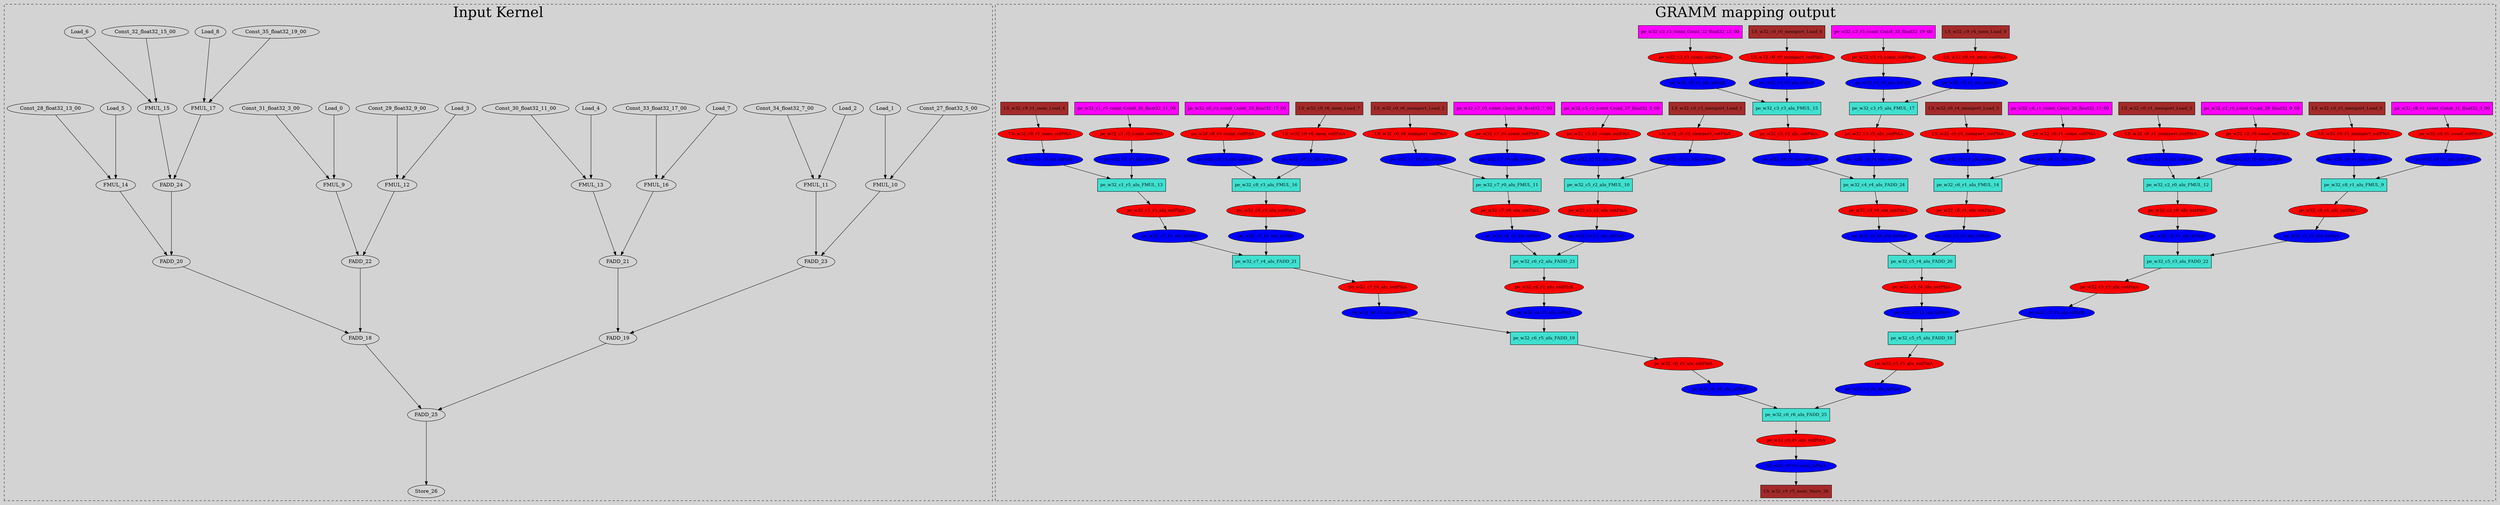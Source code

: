 digraph {
graph [bgcolor=lightgray]
node [style=filled]
splines=true; rankdir=TB;
subgraph cluster_1 {
 label = "Input Kernel"; fontsize = 40; style=dashed; 
 edge [minlen=3]
Const_27_float32_5_00;
Const_28_float32_13_00;
Const_29_float32_9_00;
Const_30_float32_11_00;
Const_31_float32_3_00;
Const_32_float32_15_00;
Const_33_float32_17_00;
Const_34_float32_7_00;
Const_35_float32_19_00;
FADD_18;
FADD_19;
FADD_20;
FADD_21;
FADD_22;
FADD_23;
FADD_24;
FADD_25;
FMUL_10;
FMUL_11;
FMUL_12;
FMUL_13;
FMUL_14;
FMUL_15;
FMUL_16;
FMUL_17;
FMUL_9;
Load_0;
Load_1;
Load_2;
Load_3;
Load_4;
Load_5;
Load_6;
Load_7;
Load_8;
Store_26;
  Load_0 -> FMUL_9;
  Load_1 -> FMUL_10;
  Load_2 -> FMUL_11;
  Load_3 -> FMUL_12;
  Load_4 -> FMUL_13;
  Load_5 -> FMUL_14;
  Load_6 -> FMUL_15;
  Load_7 -> FMUL_16;
  Load_8 -> FMUL_17;
  FMUL_9 -> FADD_22;
  FMUL_10 -> FADD_23;
  FMUL_11 -> FADD_23;
  FMUL_12 -> FADD_22;
  FMUL_13 -> FADD_21;
  FMUL_14 -> FADD_20;
  FMUL_15 -> FADD_24;
  FMUL_16 -> FADD_21;
  FMUL_17 -> FADD_24;
  FADD_25 -> Store_26;
  Const_27_float32_5_00 -> FMUL_10;
  Const_28_float32_13_00 -> FMUL_14;
  Const_29_float32_9_00 -> FMUL_12;
  Const_30_float32_11_00 -> FMUL_13;
  Const_31_float32_3_00 -> FMUL_9;
  Const_32_float32_15_00 -> FMUL_15;
  Const_33_float32_17_00 -> FMUL_16;
  Const_34_float32_7_00 -> FMUL_11;
  Const_35_float32_19_00 -> FMUL_17;
  FADD_24 -> FADD_20;
  FADD_23 -> FADD_19;
  FADD_22 -> FADD_18;
  FADD_21 -> FADD_19;
  FADD_20 -> FADD_18;
  FADD_19 -> FADD_25;
  FADD_18 -> FADD_25;
}
subgraph cluster_0 {
 label = "GRAMM mapping output"; fontsize = 40; style=dashed;
LS_w32_c0_r0_memport_Load_6 [shape="rectangle" width=0.5 fontsize=12 fillcolor="#A52A2A"]
pe_w32_c7_r4_alu_inPinB [shape="oval" width=0.1 fontsize=12 fillcolor="#0000FF"]
pe_w32_c7_r4_alu_outPinA [shape="oval" width=0.1 fontsize=12 fillcolor="#FF0000"]
pe_w32_c8_r1_const_Const_31_float32_3_00 [shape="rectangle" width=0.5 fontsize=12 fillcolor="#FF00FF"]
pe_w32_c8_r1_const_outPinA [shape="oval" width=0.1 fontsize=12 fillcolor="#FF0000"]
pe_w32_c8_r1_alu_FMUL_9 [shape="rectangle" width=0.5 fontsize=12 fillcolor="#40E0D0"]
pe_w32_c8_r1_alu_inPinA [shape="oval" width=0.1 fontsize=12 fillcolor="#0000FF"]
pe_w32_c8_r1_alu_inPinB [shape="oval" width=0.1 fontsize=12 fillcolor="#0000FF"]
pe_w32_c8_r1_alu_outPinA [shape="oval" width=0.1 fontsize=12 fillcolor="#FF0000"]
LS_w32_c0_r3_memport_outPinA [shape="oval" width=0.1 fontsize=12 fillcolor="#FF0000"]
pe_w32_c8_r3_const_Const_33_float32_17_00 [shape="rectangle" width=0.5 fontsize=12 fillcolor="#FF00FF"]
pe_w32_c8_r3_const_outPinA [shape="oval" width=0.1 fontsize=12 fillcolor="#FF0000"]
pe_w32_c8_r3_alu_FMUL_16 [shape="rectangle" width=0.5 fontsize=12 fillcolor="#40E0D0"]
pe_w32_c8_r3_alu_inPinA [shape="oval" width=0.1 fontsize=12 fillcolor="#0000FF"]
pe_w32_c8_r3_alu_inPinB [shape="oval" width=0.1 fontsize=12 fillcolor="#0000FF"]
pe_w32_c8_r3_alu_outPinA [shape="oval" width=0.1 fontsize=12 fillcolor="#FF0000"]
LS_w32_c0_r4_memport_Load_5 [shape="rectangle" width=0.5 fontsize=12 fillcolor="#A52A2A"]
LS_w32_c0_r4_memport_outPinA [shape="oval" width=0.1 fontsize=12 fillcolor="#FF0000"]
LS_w32_c0_r5_memport_Load_0 [shape="rectangle" width=0.5 fontsize=12 fillcolor="#A52A2A"]
pe_w32_c1_r5_const_Const_30_float32_11_00 [shape="rectangle" width=0.5 fontsize=12 fillcolor="#FF00FF"]
pe_w32_c1_r5_const_outPinA [shape="oval" width=0.1 fontsize=12 fillcolor="#FF0000"]
pe_w32_c1_r5_alu_FMUL_13 [shape="rectangle" width=0.5 fontsize=12 fillcolor="#40E0D0"]
pe_w32_c1_r5_alu_inPinA [shape="oval" width=0.1 fontsize=12 fillcolor="#0000FF"]
pe_w32_c1_r5_alu_inPinB [shape="oval" width=0.1 fontsize=12 fillcolor="#0000FF"]
pe_w32_c1_r5_alu_outPinA [shape="oval" width=0.1 fontsize=12 fillcolor="#FF0000"]
LS_w32_c0_r5_memport_outPinA [shape="oval" width=0.1 fontsize=12 fillcolor="#FF0000"]
LS_w32_c0_r6_memport_Load_2 [shape="rectangle" width=0.5 fontsize=12 fillcolor="#A52A2A"]
LS_w32_c0_r0_memport_outPinA [shape="oval" width=0.1 fontsize=12 fillcolor="#FF0000"]
LS_w32_c0_r6_memport_outPinA [shape="oval" width=0.1 fontsize=12 fillcolor="#FF0000"]
pe_w32_c2_r0_const_Const_29_float32_9_00 [shape="rectangle" width=0.5 fontsize=12 fillcolor="#FF00FF"]
pe_w32_c2_r0_const_outPinA [shape="oval" width=0.1 fontsize=12 fillcolor="#FF0000"]
pe_w32_c2_r0_alu_FMUL_12 [shape="rectangle" width=0.5 fontsize=12 fillcolor="#40E0D0"]
pe_w32_c2_r0_alu_inPinA [shape="oval" width=0.1 fontsize=12 fillcolor="#0000FF"]
pe_w32_c2_r0_alu_inPinB [shape="oval" width=0.1 fontsize=12 fillcolor="#0000FF"]
pe_w32_c2_r0_alu_outPinA [shape="oval" width=0.1 fontsize=12 fillcolor="#FF0000"]
LS_w32_c9_r1_mem_Load_4 [shape="rectangle" width=0.5 fontsize=12 fillcolor="#A52A2A"]
LS_w32_c9_r1_mem_outPinA [shape="oval" width=0.1 fontsize=12 fillcolor="#FF0000"]
LS_w32_c0_r1_memport_Load_3 [shape="rectangle" width=0.5 fontsize=12 fillcolor="#A52A2A"]
LS_w32_c9_r4_mem_Load_8 [shape="rectangle" width=0.5 fontsize=12 fillcolor="#A52A2A"]
LS_w32_c9_r4_mem_outPinA [shape="oval" width=0.1 fontsize=12 fillcolor="#FF0000"]
LS_w32_c9_r5_mem_Store_26 [shape="rectangle" width=0.5 fontsize=12 fillcolor="#A52A2A"]
LS_w32_c9_r5_mem_inPinA [shape="oval" width=0.1 fontsize=12 fillcolor="#0000FF"]
pe_w32_c3_r3_const_Const_32_float32_15_00 [shape="rectangle" width=0.5 fontsize=12 fillcolor="#FF00FF"]
pe_w32_c3_r3_const_outPinA [shape="oval" width=0.1 fontsize=12 fillcolor="#FF0000"]
pe_w32_c3_r3_alu_FMUL_15 [shape="rectangle" width=0.5 fontsize=12 fillcolor="#40E0D0"]
pe_w32_c3_r3_alu_inPinA [shape="oval" width=0.1 fontsize=12 fillcolor="#0000FF"]
pe_w32_c3_r3_alu_inPinB [shape="oval" width=0.1 fontsize=12 fillcolor="#0000FF"]
pe_w32_c3_r3_alu_outPinA [shape="oval" width=0.1 fontsize=12 fillcolor="#FF0000"]
LS_w32_c9_r6_mem_Load_7 [shape="rectangle" width=0.5 fontsize=12 fillcolor="#A52A2A"]
pe_w32_c3_r5_const_Const_35_float32_19_00 [shape="rectangle" width=0.5 fontsize=12 fillcolor="#FF00FF"]
pe_w32_c3_r5_const_outPinA [shape="oval" width=0.1 fontsize=12 fillcolor="#FF0000"]
LS_w32_c9_r6_mem_outPinA [shape="oval" width=0.1 fontsize=12 fillcolor="#FF0000"]
pe_w32_c3_r5_alu_FMUL_17 [shape="rectangle" width=0.5 fontsize=12 fillcolor="#40E0D0"]
pe_w32_c3_r5_alu_inPinA [shape="oval" width=0.1 fontsize=12 fillcolor="#0000FF"]
pe_w32_c3_r5_alu_inPinB [shape="oval" width=0.1 fontsize=12 fillcolor="#0000FF"]
pe_w32_c3_r5_alu_outPinA [shape="oval" width=0.1 fontsize=12 fillcolor="#FF0000"]
LS_w32_c0_r1_memport_outPinA [shape="oval" width=0.1 fontsize=12 fillcolor="#FF0000"]
pe_w32_c4_r4_alu_FADD_24 [shape="rectangle" width=0.5 fontsize=12 fillcolor="#40E0D0"]
pe_w32_c4_r4_alu_inPinA [shape="oval" width=0.1 fontsize=12 fillcolor="#0000FF"]
pe_w32_c4_r4_alu_inPinB [shape="oval" width=0.1 fontsize=12 fillcolor="#0000FF"]
pe_w32_c4_r4_alu_outPinA [shape="oval" width=0.1 fontsize=12 fillcolor="#FF0000"]
pe_w32_c5_r2_const_Const_27_float32_5_00 [shape="rectangle" width=0.5 fontsize=12 fillcolor="#FF00FF"]
pe_w32_c5_r2_const_outPinA [shape="oval" width=0.1 fontsize=12 fillcolor="#FF0000"]
pe_w32_c5_r2_alu_FMUL_10 [shape="rectangle" width=0.5 fontsize=12 fillcolor="#40E0D0"]
pe_w32_c5_r2_alu_inPinA [shape="oval" width=0.1 fontsize=12 fillcolor="#0000FF"]
pe_w32_c5_r2_alu_inPinB [shape="oval" width=0.1 fontsize=12 fillcolor="#0000FF"]
pe_w32_c5_r2_alu_outPinA [shape="oval" width=0.1 fontsize=12 fillcolor="#FF0000"]
pe_w32_c5_r3_alu_FADD_22 [shape="rectangle" width=0.5 fontsize=12 fillcolor="#40E0D0"]
pe_w32_c5_r3_alu_inPinA [shape="oval" width=0.1 fontsize=12 fillcolor="#0000FF"]
pe_w32_c5_r3_alu_inPinB [shape="oval" width=0.1 fontsize=12 fillcolor="#0000FF"]
pe_w32_c5_r3_alu_outPinA [shape="oval" width=0.1 fontsize=12 fillcolor="#FF0000"]
pe_w32_c5_r4_alu_FADD_20 [shape="rectangle" width=0.5 fontsize=12 fillcolor="#40E0D0"]
pe_w32_c5_r4_alu_inPinA [shape="oval" width=0.1 fontsize=12 fillcolor="#0000FF"]
pe_w32_c5_r4_alu_inPinB [shape="oval" width=0.1 fontsize=12 fillcolor="#0000FF"]
pe_w32_c5_r4_alu_outPinA [shape="oval" width=0.1 fontsize=12 fillcolor="#FF0000"]
pe_w32_c5_r5_alu_FADD_18 [shape="rectangle" width=0.5 fontsize=12 fillcolor="#40E0D0"]
pe_w32_c5_r5_alu_inPinA [shape="oval" width=0.1 fontsize=12 fillcolor="#0000FF"]
pe_w32_c5_r5_alu_inPinB [shape="oval" width=0.1 fontsize=12 fillcolor="#0000FF"]
pe_w32_c5_r5_alu_outPinA [shape="oval" width=0.1 fontsize=12 fillcolor="#FF0000"]
pe_w32_c6_r1_const_Const_28_float32_13_00 [shape="rectangle" width=0.5 fontsize=12 fillcolor="#FF00FF"]
pe_w32_c6_r1_const_outPinA [shape="oval" width=0.1 fontsize=12 fillcolor="#FF0000"]
pe_w32_c6_r1_alu_FMUL_14 [shape="rectangle" width=0.5 fontsize=12 fillcolor="#40E0D0"]
pe_w32_c6_r1_alu_inPinA [shape="oval" width=0.1 fontsize=12 fillcolor="#0000FF"]
pe_w32_c6_r1_alu_inPinB [shape="oval" width=0.1 fontsize=12 fillcolor="#0000FF"]
pe_w32_c6_r1_alu_outPinA [shape="oval" width=0.1 fontsize=12 fillcolor="#FF0000"]
pe_w32_c6_r2_alu_FADD_23 [shape="rectangle" width=0.5 fontsize=12 fillcolor="#40E0D0"]
pe_w32_c6_r2_alu_inPinA [shape="oval" width=0.1 fontsize=12 fillcolor="#0000FF"]
pe_w32_c6_r2_alu_inPinB [shape="oval" width=0.1 fontsize=12 fillcolor="#0000FF"]
pe_w32_c6_r2_alu_outPinA [shape="oval" width=0.1 fontsize=12 fillcolor="#FF0000"]
pe_w32_c6_r5_alu_FADD_19 [shape="rectangle" width=0.5 fontsize=12 fillcolor="#40E0D0"]
pe_w32_c6_r5_alu_inPinA [shape="oval" width=0.1 fontsize=12 fillcolor="#0000FF"]
pe_w32_c6_r5_alu_inPinB [shape="oval" width=0.1 fontsize=12 fillcolor="#0000FF"]
pe_w32_c6_r5_alu_outPinA [shape="oval" width=0.1 fontsize=12 fillcolor="#FF0000"]
pe_w32_c6_r6_alu_FADD_25 [shape="rectangle" width=0.5 fontsize=12 fillcolor="#40E0D0"]
pe_w32_c6_r6_alu_inPinA [shape="oval" width=0.1 fontsize=12 fillcolor="#0000FF"]
pe_w32_c6_r6_alu_inPinB [shape="oval" width=0.1 fontsize=12 fillcolor="#0000FF"]
pe_w32_c6_r6_alu_outPinA [shape="oval" width=0.1 fontsize=12 fillcolor="#FF0000"]
LS_w32_c0_r3_memport_Load_1 [shape="rectangle" width=0.5 fontsize=12 fillcolor="#A52A2A"]
pe_w32_c7_r0_const_Const_34_float32_7_00 [shape="rectangle" width=0.5 fontsize=12 fillcolor="#FF00FF"]
pe_w32_c7_r0_const_outPinA [shape="oval" width=0.1 fontsize=12 fillcolor="#FF0000"]
pe_w32_c7_r0_alu_FMUL_11 [shape="rectangle" width=0.5 fontsize=12 fillcolor="#40E0D0"]
pe_w32_c7_r0_alu_inPinA [shape="oval" width=0.1 fontsize=12 fillcolor="#0000FF"]
pe_w32_c7_r0_alu_inPinB [shape="oval" width=0.1 fontsize=12 fillcolor="#0000FF"]
pe_w32_c7_r0_alu_outPinA [shape="oval" width=0.1 fontsize=12 fillcolor="#FF0000"]
pe_w32_c7_r4_alu_FADD_21 [shape="rectangle" width=0.5 fontsize=12 fillcolor="#40E0D0"]
pe_w32_c7_r4_alu_inPinA [shape="oval" width=0.1 fontsize=12 fillcolor="#0000FF"]
pe_w32_c5_r2_const_Const_27_float32_5_00 -> pe_w32_c5_r2_const_outPinA
pe_w32_c5_r2_const_outPinA -> pe_w32_c5_r2_alu_inPinA
pe_w32_c6_r1_const_Const_28_float32_13_00 -> pe_w32_c6_r1_const_outPinA
pe_w32_c6_r1_const_outPinA -> pe_w32_c6_r1_alu_inPinB
pe_w32_c2_r0_const_Const_29_float32_9_00 -> pe_w32_c2_r0_const_outPinA
pe_w32_c2_r0_const_outPinA -> pe_w32_c2_r0_alu_inPinB
pe_w32_c1_r5_const_Const_30_float32_11_00 -> pe_w32_c1_r5_const_outPinA
pe_w32_c1_r5_const_outPinA -> pe_w32_c1_r5_alu_inPinA
pe_w32_c8_r1_const_Const_31_float32_3_00 -> pe_w32_c8_r1_const_outPinA
pe_w32_c8_r1_const_outPinA -> pe_w32_c8_r1_alu_inPinB
pe_w32_c3_r3_const_Const_32_float32_15_00 -> pe_w32_c3_r3_const_outPinA
pe_w32_c3_r3_const_outPinA -> pe_w32_c3_r3_alu_inPinB
pe_w32_c8_r3_const_Const_33_float32_17_00 -> pe_w32_c8_r3_const_outPinA
pe_w32_c8_r3_const_outPinA -> pe_w32_c8_r3_alu_inPinB
pe_w32_c7_r0_const_Const_34_float32_7_00 -> pe_w32_c7_r0_const_outPinA
pe_w32_c7_r0_const_outPinA -> pe_w32_c7_r0_alu_inPinA
pe_w32_c3_r5_const_Const_35_float32_19_00 -> pe_w32_c3_r5_const_outPinA
pe_w32_c3_r5_const_outPinA -> pe_w32_c3_r5_alu_inPinA
pe_w32_c5_r5_alu_FADD_18 -> pe_w32_c5_r5_alu_outPinA
pe_w32_c5_r5_alu_inPinA -> pe_w32_c5_r5_alu_FADD_18
pe_w32_c5_r5_alu_inPinB -> pe_w32_c5_r5_alu_FADD_18
pe_w32_c5_r5_alu_outPinA -> pe_w32_c6_r6_alu_inPinA
pe_w32_c6_r5_alu_FADD_19 -> pe_w32_c6_r5_alu_outPinA
pe_w32_c6_r5_alu_inPinA -> pe_w32_c6_r5_alu_FADD_19
pe_w32_c6_r5_alu_inPinB -> pe_w32_c6_r5_alu_FADD_19
pe_w32_c6_r5_alu_outPinA -> pe_w32_c6_r6_alu_inPinB
pe_w32_c5_r4_alu_FADD_20 -> pe_w32_c5_r4_alu_outPinA
pe_w32_c5_r4_alu_inPinA -> pe_w32_c5_r4_alu_FADD_20
pe_w32_c5_r4_alu_inPinB -> pe_w32_c5_r4_alu_FADD_20
pe_w32_c5_r4_alu_outPinA -> pe_w32_c5_r5_alu_inPinA
pe_w32_c7_r4_alu_FADD_21 -> pe_w32_c7_r4_alu_outPinA
pe_w32_c7_r4_alu_inPinA -> pe_w32_c7_r4_alu_FADD_21
pe_w32_c7_r4_alu_inPinB -> pe_w32_c7_r4_alu_FADD_21
pe_w32_c7_r4_alu_outPinA -> pe_w32_c6_r5_alu_inPinB
pe_w32_c5_r3_alu_FADD_22 -> pe_w32_c5_r3_alu_outPinA
pe_w32_c5_r3_alu_inPinA -> pe_w32_c5_r3_alu_FADD_22
pe_w32_c5_r3_alu_inPinB -> pe_w32_c5_r3_alu_FADD_22
pe_w32_c5_r3_alu_outPinA -> pe_w32_c5_r5_alu_inPinB
pe_w32_c6_r2_alu_FADD_23 -> pe_w32_c6_r2_alu_outPinA
pe_w32_c6_r2_alu_inPinA -> pe_w32_c6_r2_alu_FADD_23
pe_w32_c6_r2_alu_inPinB -> pe_w32_c6_r2_alu_FADD_23
pe_w32_c6_r2_alu_outPinA -> pe_w32_c6_r5_alu_inPinA
pe_w32_c4_r4_alu_FADD_24 -> pe_w32_c4_r4_alu_outPinA
pe_w32_c4_r4_alu_inPinA -> pe_w32_c4_r4_alu_FADD_24
pe_w32_c4_r4_alu_inPinB -> pe_w32_c4_r4_alu_FADD_24
pe_w32_c4_r4_alu_outPinA -> pe_w32_c5_r4_alu_inPinB
pe_w32_c6_r6_alu_FADD_25 -> pe_w32_c6_r6_alu_outPinA
pe_w32_c6_r6_alu_inPinA -> pe_w32_c6_r6_alu_FADD_25
pe_w32_c6_r6_alu_inPinB -> pe_w32_c6_r6_alu_FADD_25
pe_w32_c6_r6_alu_outPinA -> LS_w32_c9_r5_mem_inPinA
LS_w32_c9_r5_mem_inPinA -> LS_w32_c9_r5_mem_Store_26
pe_w32_c5_r2_alu_FMUL_10 -> pe_w32_c5_r2_alu_outPinA
pe_w32_c5_r2_alu_inPinA -> pe_w32_c5_r2_alu_FMUL_10
pe_w32_c5_r2_alu_inPinB -> pe_w32_c5_r2_alu_FMUL_10
pe_w32_c5_r2_alu_outPinA -> pe_w32_c6_r2_alu_inPinB
pe_w32_c7_r0_alu_FMUL_11 -> pe_w32_c7_r0_alu_outPinA
pe_w32_c7_r0_alu_inPinA -> pe_w32_c7_r0_alu_FMUL_11
pe_w32_c7_r0_alu_inPinB -> pe_w32_c7_r0_alu_FMUL_11
pe_w32_c7_r0_alu_outPinA -> pe_w32_c6_r2_alu_inPinA
pe_w32_c2_r0_alu_FMUL_12 -> pe_w32_c2_r0_alu_outPinA
pe_w32_c2_r0_alu_inPinA -> pe_w32_c2_r0_alu_FMUL_12
pe_w32_c2_r0_alu_inPinB -> pe_w32_c2_r0_alu_FMUL_12
pe_w32_c2_r0_alu_outPinA -> pe_w32_c5_r3_alu_inPinB
pe_w32_c1_r5_alu_FMUL_13 -> pe_w32_c1_r5_alu_outPinA
pe_w32_c1_r5_alu_inPinA -> pe_w32_c1_r5_alu_FMUL_13
pe_w32_c1_r5_alu_inPinB -> pe_w32_c1_r5_alu_FMUL_13
pe_w32_c1_r5_alu_outPinA -> pe_w32_c7_r4_alu_inPinA
pe_w32_c6_r1_alu_FMUL_14 -> pe_w32_c6_r1_alu_outPinA
pe_w32_c6_r1_alu_inPinA -> pe_w32_c6_r1_alu_FMUL_14
pe_w32_c6_r1_alu_inPinB -> pe_w32_c6_r1_alu_FMUL_14
pe_w32_c6_r1_alu_outPinA -> pe_w32_c5_r4_alu_inPinA
pe_w32_c3_r3_alu_FMUL_15 -> pe_w32_c3_r3_alu_outPinA
pe_w32_c3_r3_alu_inPinA -> pe_w32_c3_r3_alu_FMUL_15
pe_w32_c3_r3_alu_inPinB -> pe_w32_c3_r3_alu_FMUL_15
pe_w32_c3_r3_alu_outPinA -> pe_w32_c4_r4_alu_inPinB
pe_w32_c8_r3_alu_FMUL_16 -> pe_w32_c8_r3_alu_outPinA
pe_w32_c8_r3_alu_inPinA -> pe_w32_c8_r3_alu_FMUL_16
pe_w32_c8_r3_alu_inPinB -> pe_w32_c8_r3_alu_FMUL_16
pe_w32_c8_r3_alu_outPinA -> pe_w32_c7_r4_alu_inPinB
pe_w32_c3_r5_alu_FMUL_17 -> pe_w32_c3_r5_alu_outPinA
pe_w32_c3_r5_alu_inPinA -> pe_w32_c3_r5_alu_FMUL_17
pe_w32_c3_r5_alu_inPinB -> pe_w32_c3_r5_alu_FMUL_17
pe_w32_c3_r5_alu_outPinA -> pe_w32_c4_r4_alu_inPinA
pe_w32_c8_r1_alu_FMUL_9 -> pe_w32_c8_r1_alu_outPinA
pe_w32_c8_r1_alu_inPinA -> pe_w32_c8_r1_alu_FMUL_9
pe_w32_c8_r1_alu_inPinB -> pe_w32_c8_r1_alu_FMUL_9
pe_w32_c8_r1_alu_outPinA -> pe_w32_c5_r3_alu_inPinA
LS_w32_c0_r5_memport_Load_0 -> LS_w32_c0_r5_memport_outPinA
LS_w32_c0_r5_memport_outPinA -> pe_w32_c8_r1_alu_inPinA
LS_w32_c0_r3_memport_Load_1 -> LS_w32_c0_r3_memport_outPinA
LS_w32_c0_r3_memport_outPinA -> pe_w32_c5_r2_alu_inPinB
LS_w32_c0_r6_memport_Load_2 -> LS_w32_c0_r6_memport_outPinA
LS_w32_c0_r6_memport_outPinA -> pe_w32_c7_r0_alu_inPinB
LS_w32_c0_r1_memport_Load_3 -> LS_w32_c0_r1_memport_outPinA
LS_w32_c0_r1_memport_outPinA -> pe_w32_c2_r0_alu_inPinA
LS_w32_c9_r1_mem_Load_4 -> LS_w32_c9_r1_mem_outPinA
LS_w32_c9_r1_mem_outPinA -> pe_w32_c1_r5_alu_inPinB
LS_w32_c0_r4_memport_Load_5 -> LS_w32_c0_r4_memport_outPinA
LS_w32_c0_r4_memport_outPinA -> pe_w32_c6_r1_alu_inPinA
LS_w32_c0_r0_memport_Load_6 -> LS_w32_c0_r0_memport_outPinA
LS_w32_c0_r0_memport_outPinA -> pe_w32_c3_r3_alu_inPinA
LS_w32_c9_r6_mem_Load_7 -> LS_w32_c9_r6_mem_outPinA
LS_w32_c9_r6_mem_outPinA -> pe_w32_c8_r3_alu_inPinA
LS_w32_c9_r4_mem_Load_8 -> LS_w32_c9_r4_mem_outPinA
LS_w32_c9_r4_mem_outPinA -> pe_w32_c3_r5_alu_inPinB
}
}
